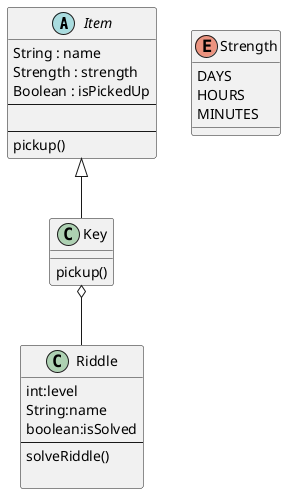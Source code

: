 @startuml
abstract class Item {
String : name
Strength : strength
Boolean : isPickedUp
--

--
pickup()
}

class Key {
pickup()
}
class Riddle {
int:level
String:name
boolean:isSolved
--
solveRiddle()

}
Item <|-- Key
Key o-- Riddle




enum Strength {
DAYS
HOURS
MINUTES
}

@enduml